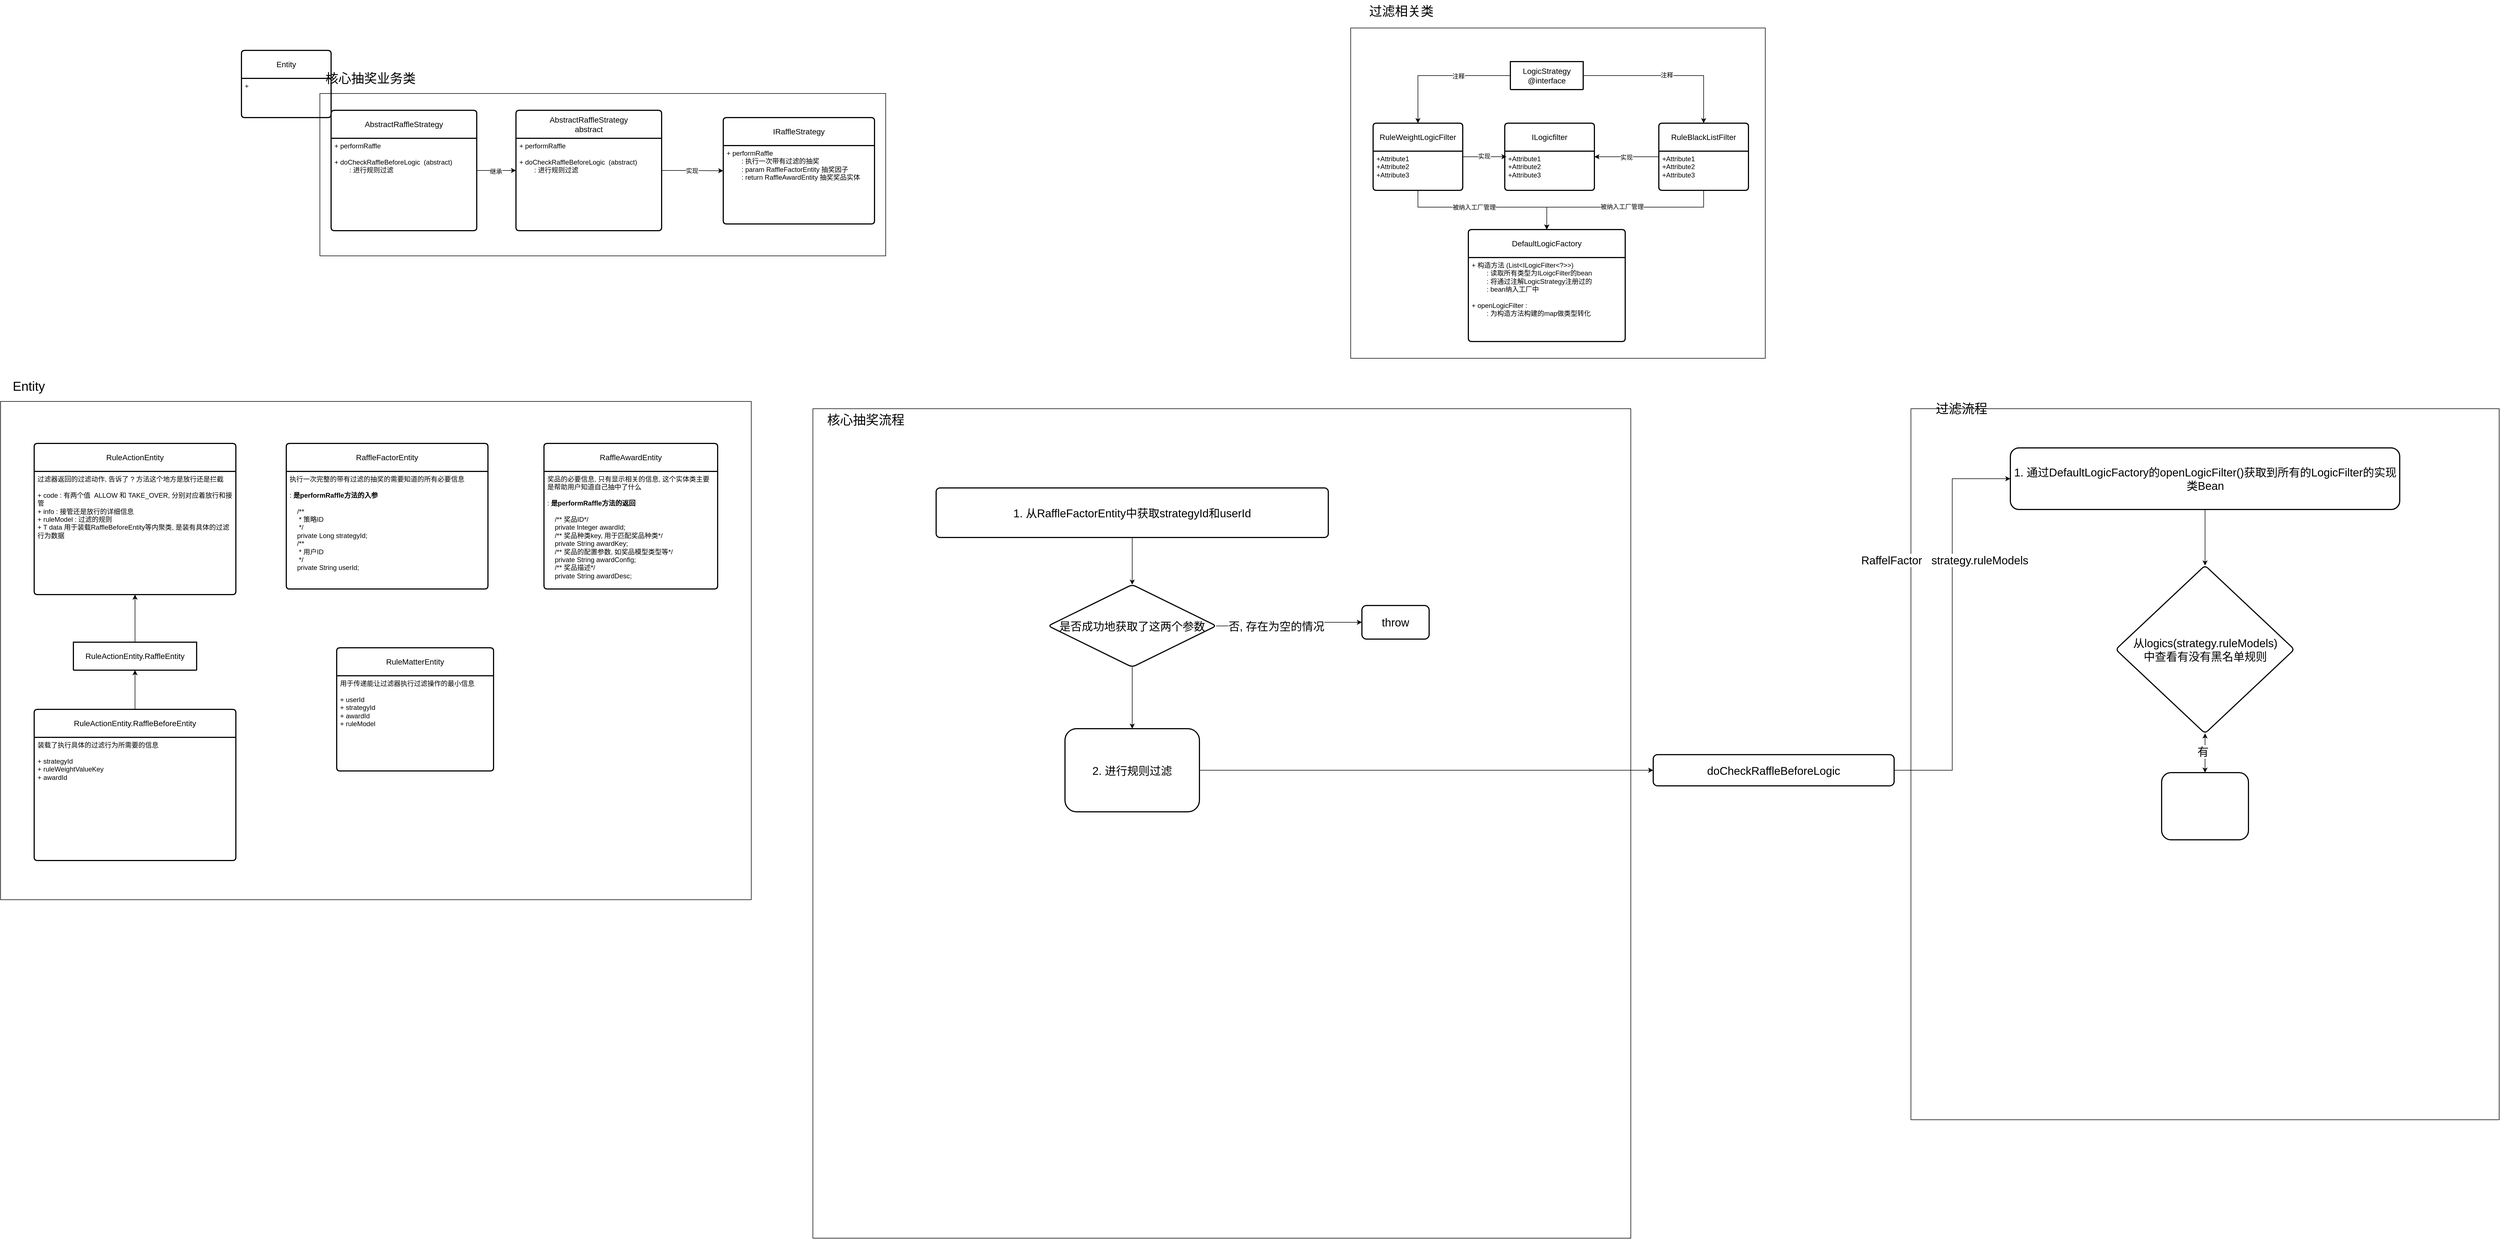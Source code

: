 <mxfile version="26.0.16">
  <diagram id="C5RBs43oDa-KdzZeNtuy" name="Page-1">
    <mxGraphModel dx="2389" dy="1979" grid="1" gridSize="10" guides="1" tooltips="1" connect="1" arrows="1" fold="1" page="1" pageScale="1" pageWidth="827" pageHeight="1169" math="0" shadow="0">
      <root>
        <mxCell id="WIyWlLk6GJQsqaUBKTNV-0" />
        <mxCell id="WIyWlLk6GJQsqaUBKTNV-1" parent="WIyWlLk6GJQsqaUBKTNV-0" />
        <mxCell id="j119phLv1ULHg8OeWUtz-101" value="Entity" style="swimlane;childLayout=stackLayout;horizontal=1;startSize=50;horizontalStack=0;rounded=1;fontSize=14;fontStyle=0;strokeWidth=2;resizeParent=0;resizeLast=1;shadow=0;dashed=0;align=center;arcSize=4;whiteSpace=wrap;html=1;" vertex="1" parent="WIyWlLk6GJQsqaUBKTNV-1">
          <mxGeometry x="-340" y="-590" width="160" height="120" as="geometry" />
        </mxCell>
        <mxCell id="j119phLv1ULHg8OeWUtz-102" value="+" style="align=left;strokeColor=none;fillColor=none;spacingLeft=4;spacingRight=4;fontSize=12;verticalAlign=top;resizable=0;rotatable=0;part=1;html=1;whiteSpace=wrap;" vertex="1" parent="j119phLv1ULHg8OeWUtz-101">
          <mxGeometry y="50" width="160" height="70" as="geometry" />
        </mxCell>
        <mxCell id="j119phLv1ULHg8OeWUtz-123" value="" style="group;labelBorderColor=default;strokeColor=default;fillColor=none;" vertex="1" connectable="0" parent="WIyWlLk6GJQsqaUBKTNV-1">
          <mxGeometry x="2640" y="50" width="1050" height="1270" as="geometry" />
        </mxCell>
        <mxCell id="j119phLv1ULHg8OeWUtz-122" value="&lt;font style=&quot;font-size: 23px;&quot;&gt;过滤流程&lt;/font&gt;" style="text;html=1;align=center;verticalAlign=middle;resizable=0;points=[];autosize=1;strokeColor=none;fillColor=none;" vertex="1" parent="j119phLv1ULHg8OeWUtz-123">
          <mxGeometry x="30" y="-20" width="120" height="40" as="geometry" />
        </mxCell>
        <mxCell id="j119phLv1ULHg8OeWUtz-153" value="1. 通过DefaultLogicFactory的openLogicFilter()获取到所有的LogicFilter的实现类Bean" style="whiteSpace=wrap;html=1;fontSize=20;fillColor=none;rounded=1;arcSize=14;strokeWidth=2;" vertex="1" parent="j119phLv1ULHg8OeWUtz-123">
          <mxGeometry x="177.5" y="70" width="695" height="110.01" as="geometry" />
        </mxCell>
        <mxCell id="j119phLv1ULHg8OeWUtz-164" value="&lt;span style=&quot;text-wrap-mode: nowrap;&quot;&gt;从logics(strategy.ruleModels)&lt;br&gt;中查看有没有黑名单规则&lt;/span&gt;" style="rhombus;whiteSpace=wrap;html=1;fontSize=20;fillColor=none;rounded=1;arcSize=14;strokeWidth=2;" vertex="1" parent="j119phLv1ULHg8OeWUtz-123">
          <mxGeometry x="365.63" y="280" width="318.75" height="300" as="geometry" />
        </mxCell>
        <mxCell id="j119phLv1ULHg8OeWUtz-165" value="" style="edgeStyle=orthogonalEdgeStyle;rounded=0;orthogonalLoop=1;jettySize=auto;html=1;fontFamily=Helvetica;fontSize=20;fontColor=default;" edge="1" parent="j119phLv1ULHg8OeWUtz-123" source="j119phLv1ULHg8OeWUtz-153" target="j119phLv1ULHg8OeWUtz-164">
          <mxGeometry relative="1" as="geometry" />
        </mxCell>
        <mxCell id="j119phLv1ULHg8OeWUtz-166" value="" style="edgeLabel;html=1;align=center;verticalAlign=middle;resizable=0;points=[];rounded=1;strokeColor=default;strokeWidth=2;arcSize=14;fontFamily=Helvetica;fontSize=20;fontColor=default;fillColor=none;" vertex="1" connectable="0" parent="j119phLv1ULHg8OeWUtz-165">
          <mxGeometry x="0.106" y="1" relative="1" as="geometry">
            <mxPoint as="offset" />
          </mxGeometry>
        </mxCell>
        <mxCell id="j119phLv1ULHg8OeWUtz-170" value="" style="edgeStyle=orthogonalEdgeStyle;rounded=0;orthogonalLoop=1;jettySize=auto;html=1;fontFamily=Helvetica;fontSize=20;fontColor=default;" edge="1" parent="j119phLv1ULHg8OeWUtz-123" source="j119phLv1ULHg8OeWUtz-167" target="j119phLv1ULHg8OeWUtz-164">
          <mxGeometry relative="1" as="geometry" />
        </mxCell>
        <mxCell id="j119phLv1ULHg8OeWUtz-167" value="" style="whiteSpace=wrap;html=1;fontSize=20;fillColor=none;rounded=1;arcSize=14;strokeWidth=2;" vertex="1" parent="j119phLv1ULHg8OeWUtz-123">
          <mxGeometry x="447.5" y="650" width="155" height="120" as="geometry" />
        </mxCell>
        <mxCell id="j119phLv1ULHg8OeWUtz-168" value="" style="edgeStyle=orthogonalEdgeStyle;rounded=0;orthogonalLoop=1;jettySize=auto;html=1;fontFamily=Helvetica;fontSize=20;fontColor=default;" edge="1" parent="j119phLv1ULHg8OeWUtz-123" source="j119phLv1ULHg8OeWUtz-164" target="j119phLv1ULHg8OeWUtz-167">
          <mxGeometry relative="1" as="geometry" />
        </mxCell>
        <mxCell id="j119phLv1ULHg8OeWUtz-169" value="有" style="edgeLabel;html=1;align=center;verticalAlign=middle;resizable=0;points=[];rounded=1;strokeColor=default;strokeWidth=2;arcSize=14;fontFamily=Helvetica;fontSize=20;fontColor=default;fillColor=none;" vertex="1" connectable="0" parent="j119phLv1ULHg8OeWUtz-168">
          <mxGeometry x="-0.1" y="-4" relative="1" as="geometry">
            <mxPoint as="offset" />
          </mxGeometry>
        </mxCell>
        <mxCell id="j119phLv1ULHg8OeWUtz-125" value="" style="group;labelBorderColor=none;strokeColor=default;" vertex="1" connectable="0" parent="WIyWlLk6GJQsqaUBKTNV-1">
          <mxGeometry x="680" y="50" width="1460" height="1481.5" as="geometry" />
        </mxCell>
        <mxCell id="j119phLv1ULHg8OeWUtz-138" value="" style="group" vertex="1" connectable="0" parent="j119phLv1ULHg8OeWUtz-125">
          <mxGeometry width="1460" height="1480" as="geometry" />
        </mxCell>
        <mxCell id="j119phLv1ULHg8OeWUtz-98" value="核心抽奖流程" style="text;html=1;align=center;verticalAlign=middle;resizable=0;points=[];autosize=1;strokeColor=none;fillColor=none;fontSize=23;labelBorderColor=none;" vertex="1" parent="j119phLv1ULHg8OeWUtz-138">
          <mxGeometry x="13.905" width="160" height="40" as="geometry" />
        </mxCell>
        <mxCell id="j119phLv1ULHg8OeWUtz-139" value="1. 从RaffleFactorEntity中获取strategyId和userId" style="rounded=1;whiteSpace=wrap;html=1;absoluteArcSize=1;arcSize=14;strokeWidth=2;fontSize=20;fillColor=none;" vertex="1" parent="j119phLv1ULHg8OeWUtz-138">
          <mxGeometry x="220" y="141.5" width="700" height="88.5" as="geometry" />
        </mxCell>
        <mxCell id="j119phLv1ULHg8OeWUtz-141" value="是否成功地获取了这两个参数" style="rhombus;whiteSpace=wrap;html=1;fontSize=20;fillColor=none;rounded=1;arcSize=14;strokeWidth=2;" vertex="1" parent="j119phLv1ULHg8OeWUtz-138">
          <mxGeometry x="420" y="314.25" width="300" height="147.25" as="geometry" />
        </mxCell>
        <mxCell id="j119phLv1ULHg8OeWUtz-142" value="" style="edgeStyle=orthogonalEdgeStyle;rounded=0;orthogonalLoop=1;jettySize=auto;html=1;fontFamily=Helvetica;fontSize=20;fontColor=default;" edge="1" parent="j119phLv1ULHg8OeWUtz-138" source="j119phLv1ULHg8OeWUtz-139" target="j119phLv1ULHg8OeWUtz-141">
          <mxGeometry relative="1" as="geometry" />
        </mxCell>
        <mxCell id="j119phLv1ULHg8OeWUtz-143" value="2. 进行规则过滤" style="whiteSpace=wrap;html=1;fontSize=20;fillColor=none;rounded=1;arcSize=14;strokeWidth=2;" vertex="1" parent="j119phLv1ULHg8OeWUtz-138">
          <mxGeometry x="450" y="571.5" width="240" height="148.5" as="geometry" />
        </mxCell>
        <mxCell id="j119phLv1ULHg8OeWUtz-144" value="" style="edgeStyle=orthogonalEdgeStyle;rounded=0;orthogonalLoop=1;jettySize=auto;html=1;fontFamily=Helvetica;fontSize=20;fontColor=default;" edge="1" parent="j119phLv1ULHg8OeWUtz-138" source="j119phLv1ULHg8OeWUtz-141" target="j119phLv1ULHg8OeWUtz-143">
          <mxGeometry relative="1" as="geometry" />
        </mxCell>
        <mxCell id="j119phLv1ULHg8OeWUtz-145" value="throw" style="whiteSpace=wrap;html=1;fontSize=20;fillColor=none;rounded=1;arcSize=14;strokeWidth=2;" vertex="1" parent="j119phLv1ULHg8OeWUtz-138">
          <mxGeometry x="980" y="351.495" width="120" height="60" as="geometry" />
        </mxCell>
        <mxCell id="j119phLv1ULHg8OeWUtz-146" value="" style="edgeStyle=orthogonalEdgeStyle;rounded=0;orthogonalLoop=1;jettySize=auto;html=1;fontFamily=Helvetica;fontSize=20;fontColor=default;" edge="1" parent="j119phLv1ULHg8OeWUtz-138" source="j119phLv1ULHg8OeWUtz-141" target="j119phLv1ULHg8OeWUtz-145">
          <mxGeometry relative="1" as="geometry" />
        </mxCell>
        <mxCell id="j119phLv1ULHg8OeWUtz-147" value="否, 存在为空的情况" style="edgeLabel;html=1;align=center;verticalAlign=middle;resizable=0;points=[];rounded=1;strokeColor=default;strokeWidth=2;arcSize=14;fontFamily=Helvetica;fontSize=20;fontColor=default;fillColor=none;" vertex="1" connectable="0" parent="j119phLv1ULHg8OeWUtz-146">
          <mxGeometry x="-0.196" relative="1" as="geometry">
            <mxPoint as="offset" />
          </mxGeometry>
        </mxCell>
        <mxCell id="j119phLv1ULHg8OeWUtz-130" value="" style="group" vertex="1" connectable="0" parent="WIyWlLk6GJQsqaUBKTNV-1">
          <mxGeometry x="1640" y="-680" width="740" height="640" as="geometry" />
        </mxCell>
        <mxCell id="j119phLv1ULHg8OeWUtz-127" value="" style="group" vertex="1" connectable="0" parent="j119phLv1ULHg8OeWUtz-130">
          <mxGeometry x="40" y="110" width="670" height="500" as="geometry" />
        </mxCell>
        <mxCell id="j119phLv1ULHg8OeWUtz-34" value="DefaultLogicFactory" style="swimlane;childLayout=stackLayout;horizontal=1;startSize=50;horizontalStack=0;rounded=1;fontSize=14;fontStyle=0;strokeWidth=2;resizeParent=0;resizeLast=1;shadow=0;dashed=0;align=center;arcSize=4;whiteSpace=wrap;html=1;" vertex="1" parent="j119phLv1ULHg8OeWUtz-127">
          <mxGeometry x="170" y="300" width="280" height="200" as="geometry">
            <mxRectangle x="360" y="160" width="170" height="50" as="alternateBounds" />
          </mxGeometry>
        </mxCell>
        <mxCell id="j119phLv1ULHg8OeWUtz-35" value="+ 构造方法 (List&amp;lt;ILogicFilter&amp;lt;?&amp;gt;&amp;gt;)&lt;div&gt;&lt;span style=&quot;white-space: pre;&quot;&gt;&#x9;&lt;/span&gt;: 读取所有类型为ILoigcFilter的bean&lt;br&gt;&lt;/div&gt;&lt;div&gt;&lt;span style=&quot;white-space: pre;&quot;&gt;&#x9;&lt;/span&gt;: 将通过注解LogicStrategy注册过的&lt;br&gt;&lt;span style=&quot;white-space: pre;&quot;&gt;&#x9;&lt;/span&gt;: bean纳入工厂中&lt;br&gt;&lt;/div&gt;&lt;div&gt;&lt;br&gt;&lt;/div&gt;&lt;div&gt;+ openLogicFilter :&amp;nbsp;&lt;/div&gt;&lt;div&gt;&lt;span style=&quot;white-space: pre;&quot;&gt;&#x9;&lt;/span&gt;: 为构造方法构建的map做类型转化&lt;br&gt;&lt;/div&gt;" style="align=left;strokeColor=none;fillColor=none;spacingLeft=4;spacingRight=4;fontSize=12;verticalAlign=top;resizable=0;rotatable=0;part=1;html=1;whiteSpace=wrap;" vertex="1" parent="j119phLv1ULHg8OeWUtz-34">
          <mxGeometry y="50" width="280" height="150" as="geometry" />
        </mxCell>
        <mxCell id="j119phLv1ULHg8OeWUtz-57" style="edgeStyle=orthogonalEdgeStyle;rounded=0;orthogonalLoop=1;jettySize=auto;html=1;" edge="1" parent="j119phLv1ULHg8OeWUtz-127" source="j119phLv1ULHg8OeWUtz-40" target="j119phLv1ULHg8OeWUtz-54">
          <mxGeometry relative="1" as="geometry" />
        </mxCell>
        <mxCell id="j119phLv1ULHg8OeWUtz-60" value="注释" style="edgeLabel;html=1;align=center;verticalAlign=middle;resizable=0;points=[];" vertex="1" connectable="0" parent="j119phLv1ULHg8OeWUtz-57">
          <mxGeometry x="-0.255" y="1" relative="1" as="geometry">
            <mxPoint as="offset" />
          </mxGeometry>
        </mxCell>
        <mxCell id="j119phLv1ULHg8OeWUtz-58" style="edgeStyle=orthogonalEdgeStyle;rounded=0;orthogonalLoop=1;jettySize=auto;html=1;entryX=0.5;entryY=0;entryDx=0;entryDy=0;" edge="1" parent="j119phLv1ULHg8OeWUtz-127" source="j119phLv1ULHg8OeWUtz-40" target="j119phLv1ULHg8OeWUtz-50">
          <mxGeometry relative="1" as="geometry" />
        </mxCell>
        <mxCell id="j119phLv1ULHg8OeWUtz-59" value="注释" style="edgeLabel;html=1;align=center;verticalAlign=middle;resizable=0;points=[];" vertex="1" connectable="0" parent="j119phLv1ULHg8OeWUtz-58">
          <mxGeometry x="-0.009" y="1" relative="1" as="geometry">
            <mxPoint as="offset" />
          </mxGeometry>
        </mxCell>
        <mxCell id="j119phLv1ULHg8OeWUtz-40" value="LogicStrategy&lt;div&gt;@interface&lt;/div&gt;" style="swimlane;childLayout=stackLayout;horizontal=1;startSize=50;horizontalStack=0;rounded=1;fontSize=14;fontStyle=0;strokeWidth=2;resizeParent=0;resizeLast=1;shadow=0;dashed=0;align=center;arcSize=0;whiteSpace=wrap;html=1;" vertex="1" collapsed="1" parent="j119phLv1ULHg8OeWUtz-127">
          <mxGeometry x="245" width="130" height="50" as="geometry">
            <mxRectangle x="10" y="130" width="290" height="190" as="alternateBounds" />
          </mxGeometry>
        </mxCell>
        <mxCell id="j119phLv1ULHg8OeWUtz-41" value="+ DefaultLogicFactory.LogicModel logicModel()&lt;div&gt;&lt;span style=&quot;white-space: pre;&quot;&gt;&#x9;&lt;/span&gt;: 标记这是什么种类的过滤器&lt;/div&gt;&lt;div&gt;&lt;br&gt;&lt;/div&gt;&lt;div&gt;这个注解是用于注册实现了ILogicFilter接口的过滤器类&lt;/div&gt;" style="align=left;strokeColor=none;fillColor=none;spacingLeft=4;spacingRight=4;fontSize=12;verticalAlign=top;resizable=0;rotatable=0;part=1;html=1;whiteSpace=wrap;" vertex="1" parent="j119phLv1ULHg8OeWUtz-40">
          <mxGeometry y="50" width="290" height="140" as="geometry" />
        </mxCell>
        <mxCell id="j119phLv1ULHg8OeWUtz-73" style="edgeStyle=orthogonalEdgeStyle;rounded=0;orthogonalLoop=1;jettySize=auto;html=1;entryX=1;entryY=0.5;entryDx=0;entryDy=0;" edge="1" parent="j119phLv1ULHg8OeWUtz-127" source="j119phLv1ULHg8OeWUtz-50" target="j119phLv1ULHg8OeWUtz-65">
          <mxGeometry relative="1" as="geometry" />
        </mxCell>
        <mxCell id="j119phLv1ULHg8OeWUtz-74" value="实现" style="edgeLabel;html=1;align=center;verticalAlign=middle;resizable=0;points=[];" vertex="1" connectable="0" parent="j119phLv1ULHg8OeWUtz-73">
          <mxGeometry x="0.02" y="1" relative="1" as="geometry">
            <mxPoint as="offset" />
          </mxGeometry>
        </mxCell>
        <mxCell id="j119phLv1ULHg8OeWUtz-50" value="RuleBlackListFilter" style="swimlane;childLayout=stackLayout;horizontal=1;startSize=50;horizontalStack=0;rounded=1;fontSize=14;fontStyle=0;strokeWidth=2;resizeParent=0;resizeLast=1;shadow=0;dashed=0;align=center;arcSize=4;whiteSpace=wrap;html=1;" vertex="1" parent="j119phLv1ULHg8OeWUtz-127">
          <mxGeometry x="510" y="110" width="160" height="120" as="geometry">
            <mxRectangle x="620" y="-10" width="160" height="50" as="alternateBounds" />
          </mxGeometry>
        </mxCell>
        <mxCell id="j119phLv1ULHg8OeWUtz-51" value="+Attribute1&#xa;+Attribute2&#xa;+Attribute3" style="align=left;strokeColor=none;fillColor=none;spacingLeft=4;spacingRight=4;fontSize=12;verticalAlign=top;resizable=0;rotatable=0;part=1;html=1;whiteSpace=wrap;" vertex="1" parent="j119phLv1ULHg8OeWUtz-50">
          <mxGeometry y="50" width="160" height="70" as="geometry" />
        </mxCell>
        <mxCell id="j119phLv1ULHg8OeWUtz-53" style="edgeStyle=orthogonalEdgeStyle;rounded=0;orthogonalLoop=1;jettySize=auto;html=1;entryX=0.5;entryY=0;entryDx=0;entryDy=0;" edge="1" parent="j119phLv1ULHg8OeWUtz-127" source="j119phLv1ULHg8OeWUtz-51" target="j119phLv1ULHg8OeWUtz-34">
          <mxGeometry relative="1" as="geometry">
            <Array as="points">
              <mxPoint x="590" y="260" />
              <mxPoint x="310" y="260" />
            </Array>
          </mxGeometry>
        </mxCell>
        <mxCell id="j119phLv1ULHg8OeWUtz-62" value="被纳入工厂管理" style="edgeLabel;html=1;align=center;verticalAlign=middle;resizable=0;points=[];" vertex="1" connectable="0" parent="j119phLv1ULHg8OeWUtz-53">
          <mxGeometry x="0.006" y="-1" relative="1" as="geometry">
            <mxPoint as="offset" />
          </mxGeometry>
        </mxCell>
        <mxCell id="j119phLv1ULHg8OeWUtz-54" value="RuleWeightLogic&lt;span style=&quot;background-color: transparent; color: light-dark(rgb(0, 0, 0), rgb(255, 255, 255));&quot;&gt;Filter&lt;/span&gt;" style="swimlane;childLayout=stackLayout;horizontal=1;startSize=50;horizontalStack=0;rounded=1;fontSize=14;fontStyle=0;strokeWidth=2;resizeParent=0;resizeLast=1;shadow=0;dashed=0;align=center;arcSize=4;whiteSpace=wrap;html=1;" vertex="1" parent="j119phLv1ULHg8OeWUtz-127">
          <mxGeometry y="110" width="160" height="120" as="geometry">
            <mxRectangle x="620" y="-10" width="160" height="50" as="alternateBounds" />
          </mxGeometry>
        </mxCell>
        <mxCell id="j119phLv1ULHg8OeWUtz-55" value="+Attribute1&#xa;+Attribute2&#xa;+Attribute3" style="align=left;strokeColor=none;fillColor=none;spacingLeft=4;spacingRight=4;fontSize=12;verticalAlign=top;resizable=0;rotatable=0;part=1;html=1;whiteSpace=wrap;" vertex="1" parent="j119phLv1ULHg8OeWUtz-54">
          <mxGeometry y="50" width="160" height="70" as="geometry" />
        </mxCell>
        <mxCell id="j119phLv1ULHg8OeWUtz-56" style="edgeStyle=orthogonalEdgeStyle;rounded=0;orthogonalLoop=1;jettySize=auto;html=1;entryX=0.5;entryY=0;entryDx=0;entryDy=0;" edge="1" parent="j119phLv1ULHg8OeWUtz-127" source="j119phLv1ULHg8OeWUtz-55" target="j119phLv1ULHg8OeWUtz-34">
          <mxGeometry relative="1" as="geometry">
            <Array as="points">
              <mxPoint x="80" y="260" />
              <mxPoint x="310" y="260" />
            </Array>
          </mxGeometry>
        </mxCell>
        <mxCell id="j119phLv1ULHg8OeWUtz-61" value="被纳入工厂管理" style="edgeLabel;html=1;align=center;verticalAlign=middle;resizable=0;points=[];" vertex="1" connectable="0" parent="j119phLv1ULHg8OeWUtz-56">
          <mxGeometry x="-0.137" relative="1" as="geometry">
            <mxPoint as="offset" />
          </mxGeometry>
        </mxCell>
        <mxCell id="j119phLv1ULHg8OeWUtz-65" value="ILogicfilter" style="swimlane;childLayout=stackLayout;horizontal=1;startSize=50;horizontalStack=0;rounded=1;fontSize=14;fontStyle=0;strokeWidth=2;resizeParent=0;resizeLast=1;shadow=0;dashed=0;align=center;arcSize=4;whiteSpace=wrap;html=1;" vertex="1" parent="j119phLv1ULHg8OeWUtz-127">
          <mxGeometry x="235" y="110" width="160" height="120" as="geometry" />
        </mxCell>
        <mxCell id="j119phLv1ULHg8OeWUtz-66" value="+Attribute1&#xa;+Attribute2&#xa;+Attribute3" style="align=left;strokeColor=none;fillColor=none;spacingLeft=4;spacingRight=4;fontSize=12;verticalAlign=top;resizable=0;rotatable=0;part=1;html=1;whiteSpace=wrap;" vertex="1" parent="j119phLv1ULHg8OeWUtz-65">
          <mxGeometry y="50" width="160" height="70" as="geometry" />
        </mxCell>
        <mxCell id="j119phLv1ULHg8OeWUtz-71" style="edgeStyle=orthogonalEdgeStyle;rounded=0;orthogonalLoop=1;jettySize=auto;html=1;entryX=0.019;entryY=0.14;entryDx=0;entryDy=0;entryPerimeter=0;" edge="1" parent="j119phLv1ULHg8OeWUtz-127" source="j119phLv1ULHg8OeWUtz-54" target="j119phLv1ULHg8OeWUtz-66">
          <mxGeometry relative="1" as="geometry" />
        </mxCell>
        <mxCell id="j119phLv1ULHg8OeWUtz-72" value="实现" style="edgeLabel;html=1;align=center;verticalAlign=middle;resizable=0;points=[];" vertex="1" connectable="0" parent="j119phLv1ULHg8OeWUtz-71">
          <mxGeometry x="-0.037" y="1" relative="1" as="geometry">
            <mxPoint as="offset" />
          </mxGeometry>
        </mxCell>
        <mxCell id="j119phLv1ULHg8OeWUtz-128" value="" style="whiteSpace=wrap;html=1;fillColor=none;" vertex="1" parent="j119phLv1ULHg8OeWUtz-130">
          <mxGeometry y="50" width="740" height="590" as="geometry" />
        </mxCell>
        <mxCell id="j119phLv1ULHg8OeWUtz-129" value="&lt;font style=&quot;font-size: 23px;&quot;&gt;过滤相关类&lt;/font&gt;" style="text;html=1;align=center;verticalAlign=middle;resizable=0;points=[];autosize=1;strokeColor=none;fillColor=none;" vertex="1" parent="j119phLv1ULHg8OeWUtz-130">
          <mxGeometry x="20" width="140" height="40" as="geometry" />
        </mxCell>
        <mxCell id="j119phLv1ULHg8OeWUtz-133" value="" style="group" vertex="1" connectable="0" parent="WIyWlLk6GJQsqaUBKTNV-1">
          <mxGeometry x="-200" y="-560" width="1010" height="337" as="geometry" />
        </mxCell>
        <mxCell id="j119phLv1ULHg8OeWUtz-126" value="" style="group" vertex="1" connectable="0" parent="j119phLv1ULHg8OeWUtz-133">
          <mxGeometry x="20" y="77" width="970" height="215" as="geometry" />
        </mxCell>
        <mxCell id="j119phLv1ULHg8OeWUtz-63" value="IRaffleStrategy" style="swimlane;childLayout=stackLayout;horizontal=1;startSize=50;horizontalStack=0;rounded=1;fontSize=14;fontStyle=0;strokeWidth=2;resizeParent=0;resizeLast=1;shadow=0;dashed=0;align=center;arcSize=4;whiteSpace=wrap;html=1;" vertex="1" parent="j119phLv1ULHg8OeWUtz-126">
          <mxGeometry x="700" y="13" width="270" height="190" as="geometry" />
        </mxCell>
        <mxCell id="j119phLv1ULHg8OeWUtz-64" value="+ performRaffle&lt;div&gt;&lt;span style=&quot;white-space: pre;&quot;&gt;&#x9;&lt;/span&gt;: 执行一次带有过滤的抽奖&lt;br&gt;&lt;div&gt;&lt;span style=&quot;white-space: pre;&quot;&gt;&#x9;&lt;/span&gt;: param RaffleFactorEntity 抽奖因子&lt;/div&gt;&lt;div&gt;&lt;span style=&quot;white-space: pre;&quot;&gt;&#x9;&lt;/span&gt;: return RaffleAwardEntity 抽奖奖品实体&amp;nbsp;&amp;nbsp;&lt;/div&gt;&lt;/div&gt;" style="align=left;strokeColor=none;fillColor=none;spacingLeft=4;spacingRight=4;fontSize=12;verticalAlign=top;resizable=0;rotatable=0;part=1;html=1;whiteSpace=wrap;" vertex="1" parent="j119phLv1ULHg8OeWUtz-63">
          <mxGeometry y="50" width="270" height="140" as="geometry" />
        </mxCell>
        <mxCell id="j119phLv1ULHg8OeWUtz-80" value="AbstractRaffleStrategy&lt;div&gt;abstract&lt;/div&gt;" style="swimlane;childLayout=stackLayout;horizontal=1;startSize=50;horizontalStack=0;rounded=1;fontSize=14;fontStyle=0;strokeWidth=2;resizeParent=0;resizeLast=1;shadow=0;dashed=0;align=center;arcSize=4;whiteSpace=wrap;html=1;" vertex="1" parent="j119phLv1ULHg8OeWUtz-126">
          <mxGeometry x="330" width="260" height="215" as="geometry" />
        </mxCell>
        <mxCell id="j119phLv1ULHg8OeWUtz-81" value="+ performRaffle&lt;div&gt;&lt;br&gt;&lt;/div&gt;&lt;div&gt;+ doCheckRaffleBeforeLogic&amp;nbsp; (abstract)&lt;/div&gt;&lt;div&gt;&lt;span style=&quot;white-space: pre;&quot;&gt;&#x9;&lt;/span&gt;: 进行规则过滤&lt;br&gt;&lt;/div&gt;" style="align=left;strokeColor=none;fillColor=none;spacingLeft=4;spacingRight=4;fontSize=12;verticalAlign=top;resizable=0;rotatable=0;part=1;html=1;whiteSpace=wrap;" vertex="1" parent="j119phLv1ULHg8OeWUtz-80">
          <mxGeometry y="50" width="260" height="165" as="geometry" />
        </mxCell>
        <mxCell id="j119phLv1ULHg8OeWUtz-85" style="edgeStyle=orthogonalEdgeStyle;rounded=0;orthogonalLoop=1;jettySize=auto;html=1;" edge="1" parent="j119phLv1ULHg8OeWUtz-126" source="j119phLv1ULHg8OeWUtz-80" target="j119phLv1ULHg8OeWUtz-63">
          <mxGeometry relative="1" as="geometry" />
        </mxCell>
        <mxCell id="j119phLv1ULHg8OeWUtz-88" value="实现" style="edgeLabel;html=1;align=center;verticalAlign=middle;resizable=0;points=[];" vertex="1" connectable="0" parent="j119phLv1ULHg8OeWUtz-85">
          <mxGeometry x="-0.029" relative="1" as="geometry">
            <mxPoint as="offset" />
          </mxGeometry>
        </mxCell>
        <mxCell id="j119phLv1ULHg8OeWUtz-93" style="edgeStyle=orthogonalEdgeStyle;rounded=0;orthogonalLoop=1;jettySize=auto;html=1;" edge="1" parent="j119phLv1ULHg8OeWUtz-126" source="j119phLv1ULHg8OeWUtz-89" target="j119phLv1ULHg8OeWUtz-80">
          <mxGeometry relative="1" as="geometry" />
        </mxCell>
        <mxCell id="j119phLv1ULHg8OeWUtz-94" value="继承" style="edgeLabel;html=1;align=center;verticalAlign=middle;resizable=0;points=[];" vertex="1" connectable="0" parent="j119phLv1ULHg8OeWUtz-93">
          <mxGeometry x="-0.033" y="-1" relative="1" as="geometry">
            <mxPoint as="offset" />
          </mxGeometry>
        </mxCell>
        <mxCell id="j119phLv1ULHg8OeWUtz-89" value="AbstractRaffleStrategy" style="swimlane;childLayout=stackLayout;horizontal=1;startSize=50;horizontalStack=0;rounded=1;fontSize=14;fontStyle=0;strokeWidth=2;resizeParent=0;resizeLast=1;shadow=0;dashed=0;align=center;arcSize=4;whiteSpace=wrap;html=1;" vertex="1" parent="j119phLv1ULHg8OeWUtz-126">
          <mxGeometry width="260" height="215" as="geometry" />
        </mxCell>
        <mxCell id="j119phLv1ULHg8OeWUtz-90" value="+ performRaffle&lt;div&gt;&lt;br&gt;&lt;/div&gt;&lt;div&gt;+ doCheckRaffleBeforeLogic&amp;nbsp; (abstract)&lt;/div&gt;&lt;div&gt;&lt;span style=&quot;white-space: pre;&quot;&gt;&#x9;&lt;/span&gt;: 进行规则过滤&lt;/div&gt;" style="align=left;strokeColor=none;fillColor=none;spacingLeft=4;spacingRight=4;fontSize=12;verticalAlign=top;resizable=0;rotatable=0;part=1;html=1;whiteSpace=wrap;" vertex="1" parent="j119phLv1ULHg8OeWUtz-89">
          <mxGeometry y="50" width="260" height="165" as="geometry" />
        </mxCell>
        <mxCell id="j119phLv1ULHg8OeWUtz-131" value="" style="whiteSpace=wrap;html=1;fillColor=none;" vertex="1" parent="j119phLv1ULHg8OeWUtz-133">
          <mxGeometry y="47" width="1010" height="290" as="geometry" />
        </mxCell>
        <mxCell id="j119phLv1ULHg8OeWUtz-132" value="&lt;font style=&quot;font-size: 23px;&quot;&gt;核心抽奖业务类&lt;/font&gt;" style="text;html=1;align=center;verticalAlign=middle;resizable=0;points=[];autosize=1;strokeColor=none;fillColor=none;" vertex="1" parent="j119phLv1ULHg8OeWUtz-133">
          <mxGeometry width="180" height="40" as="geometry" />
        </mxCell>
        <mxCell id="j119phLv1ULHg8OeWUtz-136" value="" style="group" vertex="1" connectable="0" parent="WIyWlLk6GJQsqaUBKTNV-1">
          <mxGeometry x="-770" y="-10" width="1340" height="937" as="geometry" />
        </mxCell>
        <mxCell id="j119phLv1ULHg8OeWUtz-103" value="RaffleAwardEntity" style="swimlane;childLayout=stackLayout;horizontal=1;startSize=50;horizontalStack=0;rounded=1;fontSize=14;fontStyle=0;strokeWidth=2;resizeParent=0;resizeLast=1;shadow=0;dashed=0;align=center;arcSize=4;whiteSpace=wrap;html=1;" vertex="1" parent="j119phLv1ULHg8OeWUtz-136">
          <mxGeometry x="970" y="122" width="310" height="260" as="geometry" />
        </mxCell>
        <mxCell id="j119phLv1ULHg8OeWUtz-104" value="奖品的必要信息, 只有显示相关的信息, 这个实体类主要是帮助用户知道自己抽中了什么&lt;div&gt;&lt;br&gt;&lt;/div&gt;&lt;div&gt;: &lt;b&gt;是performRaffle方法的返回&lt;/b&gt;&lt;/div&gt;&lt;div&gt;&lt;b&gt;&lt;br&gt;&lt;/b&gt;&lt;/div&gt;&lt;div&gt;&lt;div style=&quot;&quot;&gt;&lt;b&gt;&amp;nbsp; &amp;nbsp;&lt;/b&gt; /** 奖品ID*/&lt;/div&gt;&lt;div style=&quot;&quot;&gt;&amp;nbsp; &amp;nbsp; private Integer awardId;&lt;/div&gt;&lt;div style=&quot;&quot;&gt;&amp;nbsp; &amp;nbsp; /** 奖品种类key, 用于匹配奖品种类*/&lt;/div&gt;&lt;div style=&quot;&quot;&gt;&amp;nbsp; &amp;nbsp; private String awardKey;&lt;/div&gt;&lt;div style=&quot;&quot;&gt;&amp;nbsp; &amp;nbsp; /** 奖品的配置参数, 如奖品模型类型等*/&lt;/div&gt;&lt;div style=&quot;&quot;&gt;&amp;nbsp; &amp;nbsp; private String awardConfig;&lt;/div&gt;&lt;div style=&quot;&quot;&gt;&amp;nbsp; &amp;nbsp; /** 奖品描述*/&lt;/div&gt;&lt;div style=&quot;&quot;&gt;&amp;nbsp; &amp;nbsp; private String awardDesc;&lt;/div&gt;&lt;div style=&quot;font-weight: bold;&quot;&gt;&lt;br&gt;&lt;/div&gt;&lt;/div&gt;&lt;div&gt;&lt;span style=&quot;color: rgba(0, 0, 0, 0); font-family: monospace; font-size: 0px; text-wrap-mode: nowrap;&quot;&gt;%3CmxGraphModel%3E%3Croot%3E%3CmxCell%20id%3D%220%22%2F%3E%3CmxCell%20id%3D%221%22%20parent%3D%220%22%2F%3E%3CmxCell%20id%3D%222%22%20value%3D%22Entity%22%20style%3D%22swimlane%3BchildLayout%3DstackLayout%3Bhorizontal%3D1%3BstartSize%3D50%3BhorizontalStack%3D0%3Brounded%3D1%3BfontSize%3D14%3BfontStyle%3D0%3BstrokeWidth%3D2%3BresizeParent%3D0%3BresizeLast%3D1%3Bshadow%3D0%3Bdashed%3D0%3Balign%3Dcenter%3BarcSize%3D4%3BwhiteSpace%3Dwrap%3Bhtml%3D1%3B%22%20vertex%3D%221%22%20parent%3D%221%22%3E%3CmxGeometry%20x%3D%22160%22%20y%3D%2280%22%20width%3D%22160%22%20height%3D%22120%22%20as%3D%22geometry%22%2F%3E%3C%2FmxCell%3E%3CmxCell%20id%3D%223%22%20value%3D%22%2B%22%20style%3D%22align%3Dleft%3BstrokeColor%3Dnone%3BfillColor%3Dnone%3BspacingLeft%3D4%3BspacingRight%3D4%3BfontSize%3D12%3BverticalAlign%3Dtop%3Bresizable%3D0%3Brotatable%3D0%3Bpart%3D1%3Bhtml%3D1%3BwhiteSpace%3Dwrap%3B%22%20vertex%3D%221%22%20parent%3D%222%22%3E%3CmxGeometry%20y%3D%2250%22%20width%3D%22160%22%20height%3D%2270%22%20as%3D%22geometry%22%2F%3E%3C%2FmxCell%3E%3C%2Froot%3E%3C%2FmxGraphModel%3E&lt;/span&gt;&lt;b&gt;&lt;/b&gt;&lt;/div&gt;" style="align=left;strokeColor=none;fillColor=none;spacingLeft=4;spacingRight=4;fontSize=12;verticalAlign=top;resizable=0;rotatable=0;part=1;html=1;whiteSpace=wrap;" vertex="1" parent="j119phLv1ULHg8OeWUtz-103">
          <mxGeometry y="50" width="310" height="210" as="geometry" />
        </mxCell>
        <mxCell id="j119phLv1ULHg8OeWUtz-105" value="RaffleFactorEntity" style="swimlane;childLayout=stackLayout;horizontal=1;startSize=50;horizontalStack=0;rounded=1;fontSize=14;fontStyle=0;strokeWidth=2;resizeParent=0;resizeLast=1;shadow=0;dashed=0;align=center;arcSize=4;whiteSpace=wrap;html=1;" vertex="1" parent="j119phLv1ULHg8OeWUtz-136">
          <mxGeometry x="510" y="122" width="360" height="260" as="geometry" />
        </mxCell>
        <mxCell id="j119phLv1ULHg8OeWUtz-106" value="执行一次完整的带有过滤的抽奖的需要知道的所有必要信息&lt;div&gt;&lt;br&gt;&lt;/div&gt;&lt;div&gt;: &lt;b&gt;是performRaffle方法的入参&lt;/b&gt;&lt;br&gt;&lt;div&gt;&lt;br&gt;&lt;/div&gt;&lt;div&gt;&lt;div&gt;&amp;nbsp; &amp;nbsp; /**&lt;/div&gt;&lt;div&gt;&amp;nbsp; &amp;nbsp; &amp;nbsp;* 策略ID&lt;/div&gt;&lt;div&gt;&amp;nbsp; &amp;nbsp; &amp;nbsp;*/&lt;/div&gt;&lt;div&gt;&amp;nbsp; &amp;nbsp; private Long strategyId;&lt;/div&gt;&lt;div&gt;&amp;nbsp; &amp;nbsp; /**&lt;/div&gt;&lt;div&gt;&amp;nbsp; &amp;nbsp; &amp;nbsp;* 用户ID&lt;/div&gt;&lt;div&gt;&amp;nbsp; &amp;nbsp; &amp;nbsp;*/&lt;/div&gt;&lt;div&gt;&amp;nbsp; &amp;nbsp; private String userId;&lt;/div&gt;&lt;/div&gt;&lt;div&gt;&lt;br&gt;&lt;/div&gt;&lt;/div&gt;" style="align=left;strokeColor=none;fillColor=none;spacingLeft=4;spacingRight=4;fontSize=12;verticalAlign=top;resizable=0;rotatable=0;part=1;html=1;whiteSpace=wrap;" vertex="1" parent="j119phLv1ULHg8OeWUtz-105">
          <mxGeometry y="50" width="360" height="210" as="geometry" />
        </mxCell>
        <mxCell id="j119phLv1ULHg8OeWUtz-107" value="RuleActionEntity" style="swimlane;childLayout=stackLayout;horizontal=1;startSize=50;horizontalStack=0;rounded=1;fontSize=14;fontStyle=0;strokeWidth=2;resizeParent=0;resizeLast=1;shadow=0;dashed=0;align=center;arcSize=4;whiteSpace=wrap;html=1;" vertex="1" parent="j119phLv1ULHg8OeWUtz-136">
          <mxGeometry x="60" y="122" width="360" height="270" as="geometry" />
        </mxCell>
        <mxCell id="j119phLv1ULHg8OeWUtz-108" value="过滤器返回的过滤动作, 告诉了 ? 方法这个地方是放行还是拦截&lt;br&gt;&lt;br&gt;+ code : 有两个值&amp;nbsp; ALLOW 和 TAKE_OVER, 分别对应着放行和接管&lt;div&gt;+ info : 接管还是放行的详细信息&lt;/div&gt;&lt;div&gt;+ ruleModel : 过滤的规则&lt;/div&gt;&lt;div&gt;+ T data 用于装载RaffleBeforeEntity等内聚类, 是装有具体的过滤行为数据&lt;/div&gt;" style="align=left;strokeColor=none;fillColor=none;spacingLeft=4;spacingRight=4;fontSize=12;verticalAlign=top;resizable=0;rotatable=0;part=1;html=1;whiteSpace=wrap;" vertex="1" parent="j119phLv1ULHg8OeWUtz-107">
          <mxGeometry y="50" width="360" height="220" as="geometry" />
        </mxCell>
        <mxCell id="j119phLv1ULHg8OeWUtz-117" style="edgeStyle=orthogonalEdgeStyle;rounded=0;orthogonalLoop=1;jettySize=auto;html=1;" edge="1" parent="j119phLv1ULHg8OeWUtz-136" source="j119phLv1ULHg8OeWUtz-111" target="j119phLv1ULHg8OeWUtz-108">
          <mxGeometry relative="1" as="geometry">
            <mxPoint x="240.0" y="397" as="targetPoint" />
          </mxGeometry>
        </mxCell>
        <mxCell id="j119phLv1ULHg8OeWUtz-111" value="RuleActionEntity.RaffleEntity" style="swimlane;childLayout=stackLayout;horizontal=1;startSize=50;horizontalStack=0;rounded=1;fontSize=14;fontStyle=0;strokeWidth=2;resizeParent=0;resizeLast=1;shadow=0;dashed=0;align=center;arcSize=4;whiteSpace=wrap;html=1;" vertex="1" collapsed="1" parent="j119phLv1ULHg8OeWUtz-136">
          <mxGeometry x="130" y="477" width="220" height="50" as="geometry">
            <mxRectangle x="-580" y="345" width="360" height="270" as="alternateBounds" />
          </mxGeometry>
        </mxCell>
        <mxCell id="j119phLv1ULHg8OeWUtz-112" value="RuleActionEntity的内聚类, 用于规范类型, 是RaffleBeforeEntity等类的父类" style="align=left;strokeColor=none;fillColor=none;spacingLeft=4;spacingRight=4;fontSize=12;verticalAlign=top;resizable=0;rotatable=0;part=1;html=1;whiteSpace=wrap;" vertex="1" parent="j119phLv1ULHg8OeWUtz-111">
          <mxGeometry y="50" width="360" height="220" as="geometry" />
        </mxCell>
        <mxCell id="j119phLv1ULHg8OeWUtz-116" style="edgeStyle=orthogonalEdgeStyle;rounded=0;orthogonalLoop=1;jettySize=auto;html=1;entryX=0.5;entryY=1;entryDx=0;entryDy=0;" edge="1" parent="j119phLv1ULHg8OeWUtz-136" source="j119phLv1ULHg8OeWUtz-114" target="j119phLv1ULHg8OeWUtz-112">
          <mxGeometry relative="1" as="geometry" />
        </mxCell>
        <mxCell id="j119phLv1ULHg8OeWUtz-114" value="RuleActionEntity.RaffleBeforeEntity" style="swimlane;childLayout=stackLayout;horizontal=1;startSize=50;horizontalStack=0;rounded=1;fontSize=14;fontStyle=0;strokeWidth=2;resizeParent=0;resizeLast=1;shadow=0;dashed=0;align=center;arcSize=4;whiteSpace=wrap;html=1;" vertex="1" parent="j119phLv1ULHg8OeWUtz-136">
          <mxGeometry x="60" y="597" width="360" height="270" as="geometry" />
        </mxCell>
        <mxCell id="j119phLv1ULHg8OeWUtz-115" value="&lt;div&gt;装载了执行具体的过滤行为所需要的信息&lt;/div&gt;&lt;div&gt;&lt;br&gt;&lt;/div&gt;+ strategyId&lt;div&gt;+ ruleWeightValueKey&lt;/div&gt;&lt;div&gt;+ awardId&lt;/div&gt;" style="align=left;strokeColor=none;fillColor=none;spacingLeft=4;spacingRight=4;fontSize=12;verticalAlign=top;resizable=0;rotatable=0;part=1;html=1;whiteSpace=wrap;" vertex="1" parent="j119phLv1ULHg8OeWUtz-114">
          <mxGeometry y="50" width="360" height="220" as="geometry" />
        </mxCell>
        <mxCell id="j119phLv1ULHg8OeWUtz-119" value="RuleMatterEntity" style="swimlane;childLayout=stackLayout;horizontal=1;startSize=50;horizontalStack=0;rounded=1;fontSize=14;fontStyle=0;strokeWidth=2;resizeParent=0;resizeLast=1;shadow=0;dashed=0;align=center;arcSize=4;whiteSpace=wrap;html=1;" vertex="1" parent="j119phLv1ULHg8OeWUtz-136">
          <mxGeometry x="600" y="487" width="280" height="220" as="geometry" />
        </mxCell>
        <mxCell id="j119phLv1ULHg8OeWUtz-120" value="用于传递能让过滤器执行过滤操作的最小信息&lt;div&gt;&lt;br&gt;&lt;/div&gt;&lt;div&gt;+ userId&lt;/div&gt;&lt;div&gt;+ strategyId&lt;/div&gt;&lt;div&gt;+ awardId&lt;/div&gt;&lt;div&gt;+ ruleModel&lt;/div&gt;" style="align=left;strokeColor=none;fillColor=none;spacingLeft=4;spacingRight=4;fontSize=12;verticalAlign=top;resizable=0;rotatable=0;part=1;html=1;whiteSpace=wrap;" vertex="1" parent="j119phLv1ULHg8OeWUtz-119">
          <mxGeometry y="50" width="280" height="170" as="geometry" />
        </mxCell>
        <mxCell id="j119phLv1ULHg8OeWUtz-134" value="" style="whiteSpace=wrap;html=1;fillColor=none;" vertex="1" parent="j119phLv1ULHg8OeWUtz-136">
          <mxGeometry y="47" width="1340" height="890" as="geometry" />
        </mxCell>
        <mxCell id="j119phLv1ULHg8OeWUtz-135" value="&lt;font style=&quot;font-size: 23px;&quot;&gt;Entity&lt;/font&gt;" style="text;html=1;align=center;verticalAlign=middle;resizable=0;points=[];autosize=1;strokeColor=none;fillColor=none;" vertex="1" parent="j119phLv1ULHg8OeWUtz-136">
          <mxGeometry x="10" width="80" height="40" as="geometry" />
        </mxCell>
        <mxCell id="j119phLv1ULHg8OeWUtz-154" value="" style="edgeStyle=orthogonalEdgeStyle;rounded=0;orthogonalLoop=1;jettySize=auto;html=1;fontFamily=Helvetica;fontSize=20;fontColor=default;entryX=0;entryY=0.5;entryDx=0;entryDy=0;" edge="1" parent="WIyWlLk6GJQsqaUBKTNV-1" source="j119phLv1ULHg8OeWUtz-151" target="j119phLv1ULHg8OeWUtz-153">
          <mxGeometry relative="1" as="geometry" />
        </mxCell>
        <mxCell id="j119phLv1ULHg8OeWUtz-156" value="RaffelFactor&amp;nbsp; &amp;nbsp;strategy.ruleModels" style="edgeLabel;html=1;align=center;verticalAlign=middle;resizable=0;points=[];rounded=1;strokeColor=default;strokeWidth=2;arcSize=14;fontFamily=Helvetica;fontSize=20;fontColor=default;fillColor=none;" vertex="1" connectable="0" parent="j119phLv1ULHg8OeWUtz-154">
          <mxGeometry x="-0.108" relative="1" as="geometry">
            <mxPoint x="-14" y="-155" as="offset" />
          </mxGeometry>
        </mxCell>
        <mxCell id="j119phLv1ULHg8OeWUtz-151" value="doCheckRaffleBeforeLogic" style="whiteSpace=wrap;html=1;fontSize=20;fillColor=none;rounded=1;arcSize=14;strokeWidth=2;" vertex="1" parent="WIyWlLk6GJQsqaUBKTNV-1">
          <mxGeometry x="2180" y="667.88" width="430" height="55.75" as="geometry" />
        </mxCell>
        <mxCell id="j119phLv1ULHg8OeWUtz-152" value="" style="edgeStyle=orthogonalEdgeStyle;rounded=0;orthogonalLoop=1;jettySize=auto;html=1;fontFamily=Helvetica;fontSize=20;fontColor=default;" edge="1" parent="WIyWlLk6GJQsqaUBKTNV-1" source="j119phLv1ULHg8OeWUtz-143" target="j119phLv1ULHg8OeWUtz-151">
          <mxGeometry relative="1" as="geometry" />
        </mxCell>
      </root>
    </mxGraphModel>
  </diagram>
</mxfile>
